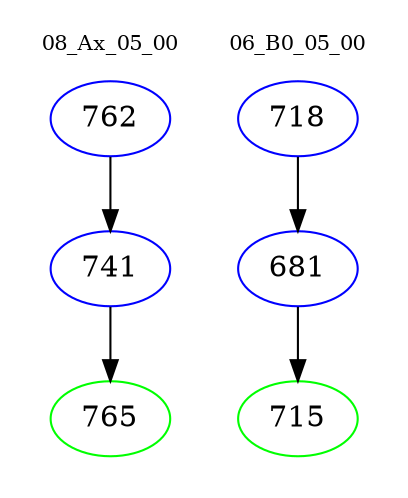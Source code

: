 digraph{
subgraph cluster_0 {
color = white
label = "08_Ax_05_00";
fontsize=10;
T0_762 [label="762", color="blue"]
T0_762 -> T0_741 [color="black"]
T0_741 [label="741", color="blue"]
T0_741 -> T0_765 [color="black"]
T0_765 [label="765", color="green"]
}
subgraph cluster_1 {
color = white
label = "06_B0_05_00";
fontsize=10;
T1_718 [label="718", color="blue"]
T1_718 -> T1_681 [color="black"]
T1_681 [label="681", color="blue"]
T1_681 -> T1_715 [color="black"]
T1_715 [label="715", color="green"]
}
}
